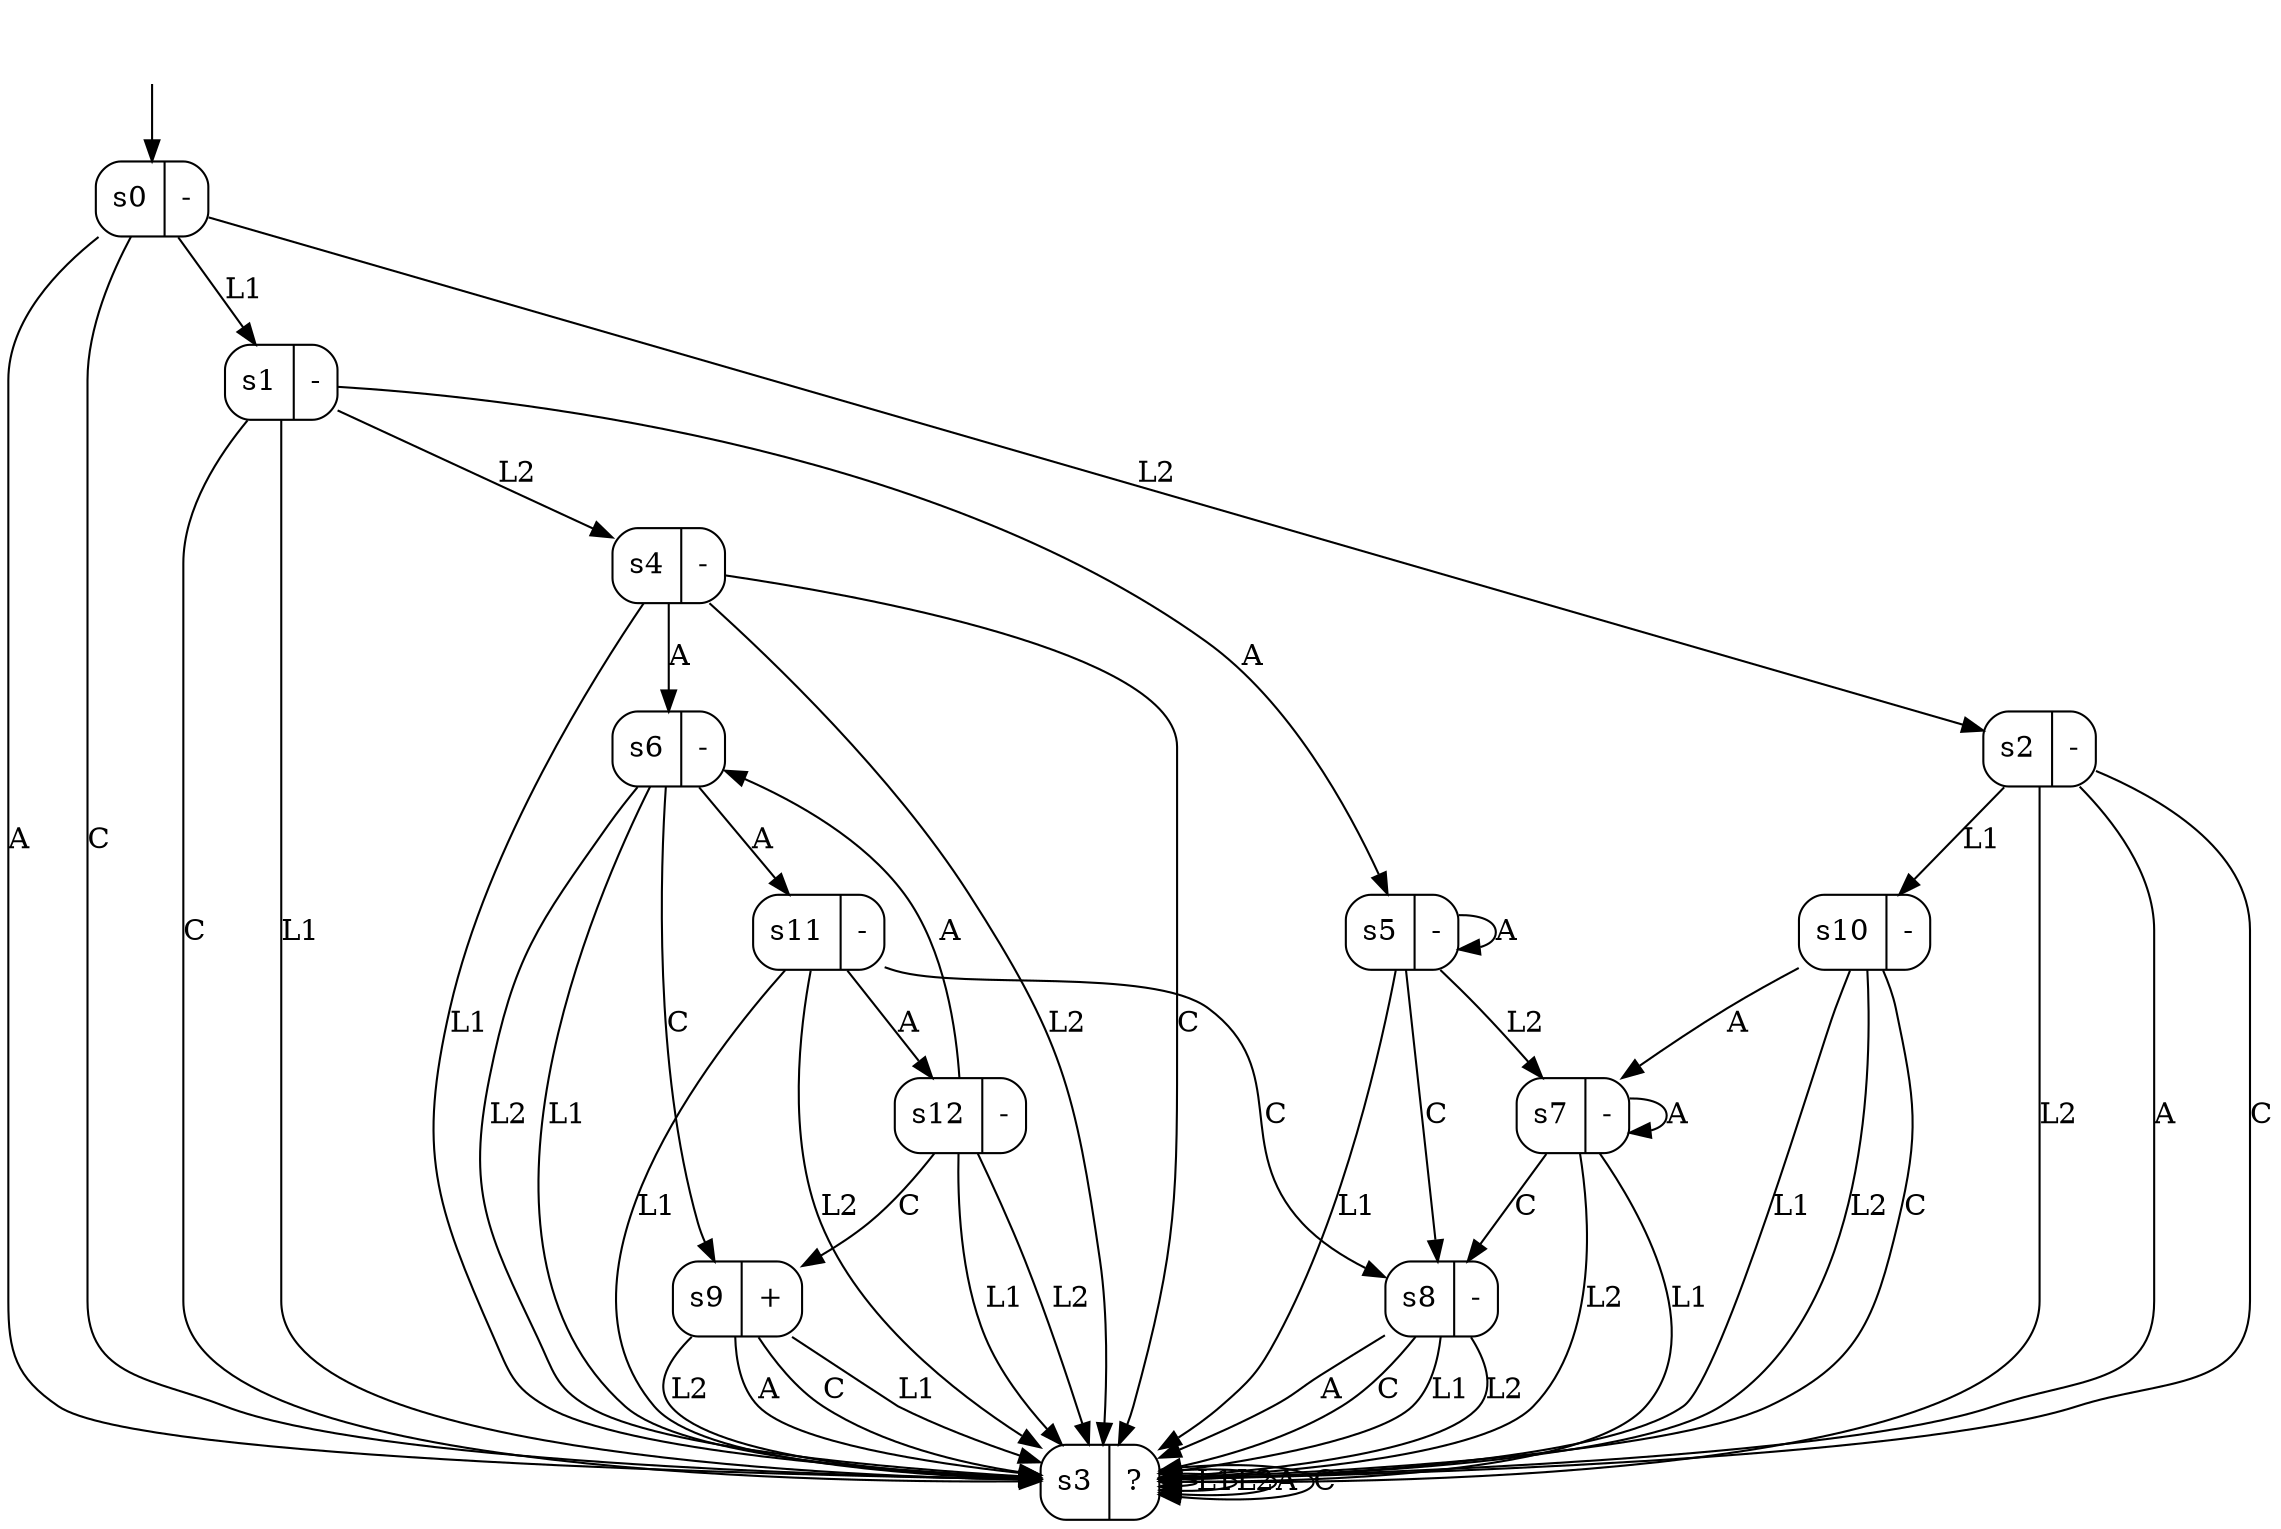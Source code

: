 digraph "output/magento_dfa3_0.4" {
s0 [label="s0|-", shape=record, style=rounded];
s1 [label="s1|-", shape=record, style=rounded];
s2 [label="s2|-", shape=record, style=rounded];
s3 [label="s3|?", shape=record, style=rounded];
s4 [label="s4|-", shape=record, style=rounded];
s5 [label="s5|-", shape=record, style=rounded];
s6 [label="s6|-", shape=record, style=rounded];
s7 [label="s7|-", shape=record, style=rounded];
s8 [label="s8|-", shape=record, style=rounded];
s9 [label="s9|+", shape=record, style=rounded];
s10 [label="s10|-", shape=record, style=rounded];
s11 [label="s11|-", shape=record, style=rounded];
s12 [label="s12|-", shape=record, style=rounded];
s0 -> s1  [label=L1];
s0 -> s2  [label=L2];
s0 -> s3  [label=A];
s0 -> s3  [label=C];
s1 -> s3  [label=L1];
s1 -> s4  [label=L2];
s1 -> s5  [label=A];
s1 -> s3  [label=C];
s2 -> s10  [label=L1];
s2 -> s3  [label=L2];
s2 -> s3  [label=A];
s2 -> s3  [label=C];
s3 -> s3  [label=L1];
s3 -> s3  [label=L2];
s3 -> s3  [label=A];
s3 -> s3  [label=C];
s4 -> s3  [label=L1];
s4 -> s3  [label=L2];
s4 -> s6  [label=A];
s4 -> s3  [label=C];
s5 -> s3  [label=L1];
s5 -> s7  [label=L2];
s5 -> s5  [label=A];
s5 -> s8  [label=C];
s6 -> s3  [label=L1];
s6 -> s3  [label=L2];
s6 -> s11  [label=A];
s6 -> s9  [label=C];
s7 -> s3  [label=L1];
s7 -> s3  [label=L2];
s7 -> s7  [label=A];
s7 -> s8  [label=C];
s8 -> s3  [label=L1];
s8 -> s3  [label=L2];
s8 -> s3  [label=A];
s8 -> s3  [label=C];
s9 -> s3  [label=L1];
s9 -> s3  [label=L2];
s9 -> s3  [label=A];
s9 -> s3  [label=C];
s10 -> s3  [label=L1];
s10 -> s3  [label=L2];
s10 -> s7  [label=A];
s10 -> s3  [label=C];
s11 -> s3  [label=L1];
s11 -> s3  [label=L2];
s11 -> s12  [label=A];
s11 -> s8  [label=C];
s12 -> s3  [label=L1];
s12 -> s3  [label=L2];
s12 -> s6  [label=A];
s12 -> s9  [label=C];
__start0 [label="", shape=none];
__start0 -> s0  [label=""];
}
